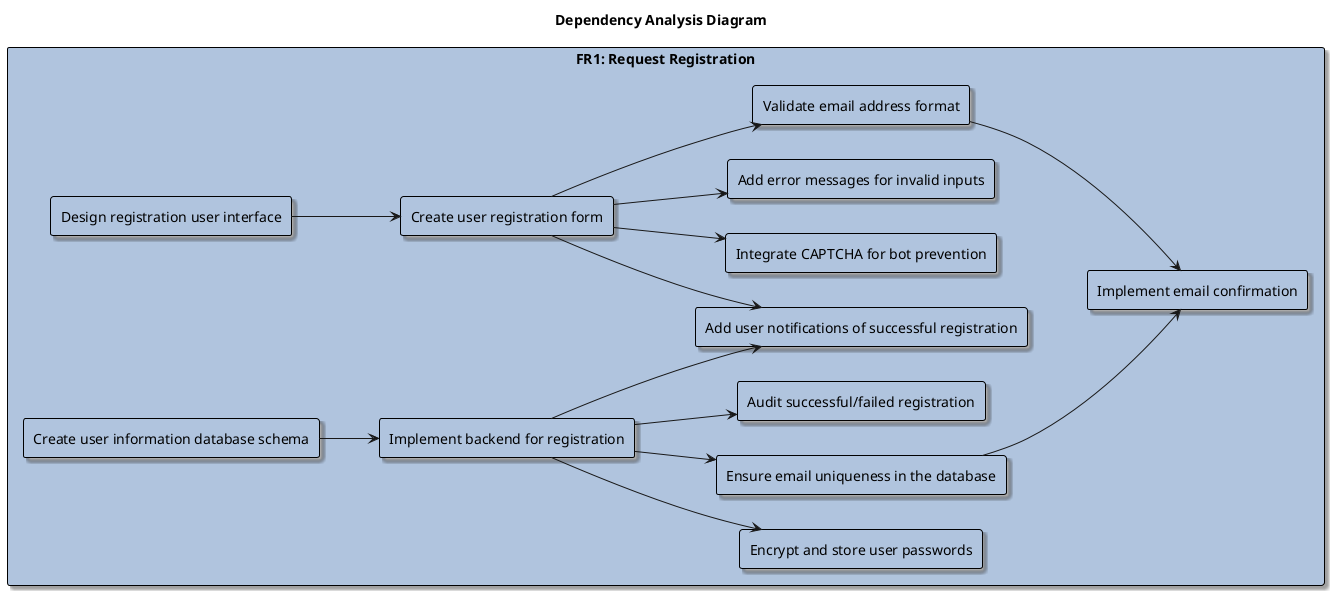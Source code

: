 @startuml
title Dependency Analysis Diagram
left to right direction
skinparam rectangle {
  BackgroundColor LightSteelBlue
  BorderColor Black
  BorderThickness 1
  Shadowing true
}

rectangle "FR1: Request Registration" as FR1 {
  rectangle "Design registration user interface" as FR1_1
  rectangle "Create user information database schema" as FR1_2
  rectangle "Implement backend for registration" as FR1_3
  rectangle "Create user registration form" as FR1_4
  rectangle "Validate email address format" as FR1_5
  rectangle "Ensure email uniqueness in the database" as FR1_6
  rectangle "Encrypt and store user passwords" as FR1_7
  rectangle "Integrate CAPTCHA for bot prevention" as FR1_8
  rectangle "Add user notifications of successful registration" as FR1_9
  rectangle "Add error messages for invalid inputs" as FR1_10
  rectangle "Audit successful/failed registration" as FR1_11
  rectangle "Implement email confirmation" as FR1_12

  'Dependency Arrows
  FR1_1 --> FR1_4
  FR1_2 --> FR1_3
  FR1_4 --> FR1_5
  FR1_3 --> FR1_6
  FR1_3 --> FR1_7
  FR1_4 --> FR1_8
  FR1_4 --> FR1_10
  FR1_3 --> FR1_9
  FR1_4 --> FR1_9
  FR1_3 --> FR1_11
  FR1_5 --> FR1_12
  FR1_6 --> FR1_12

}

@enduml


